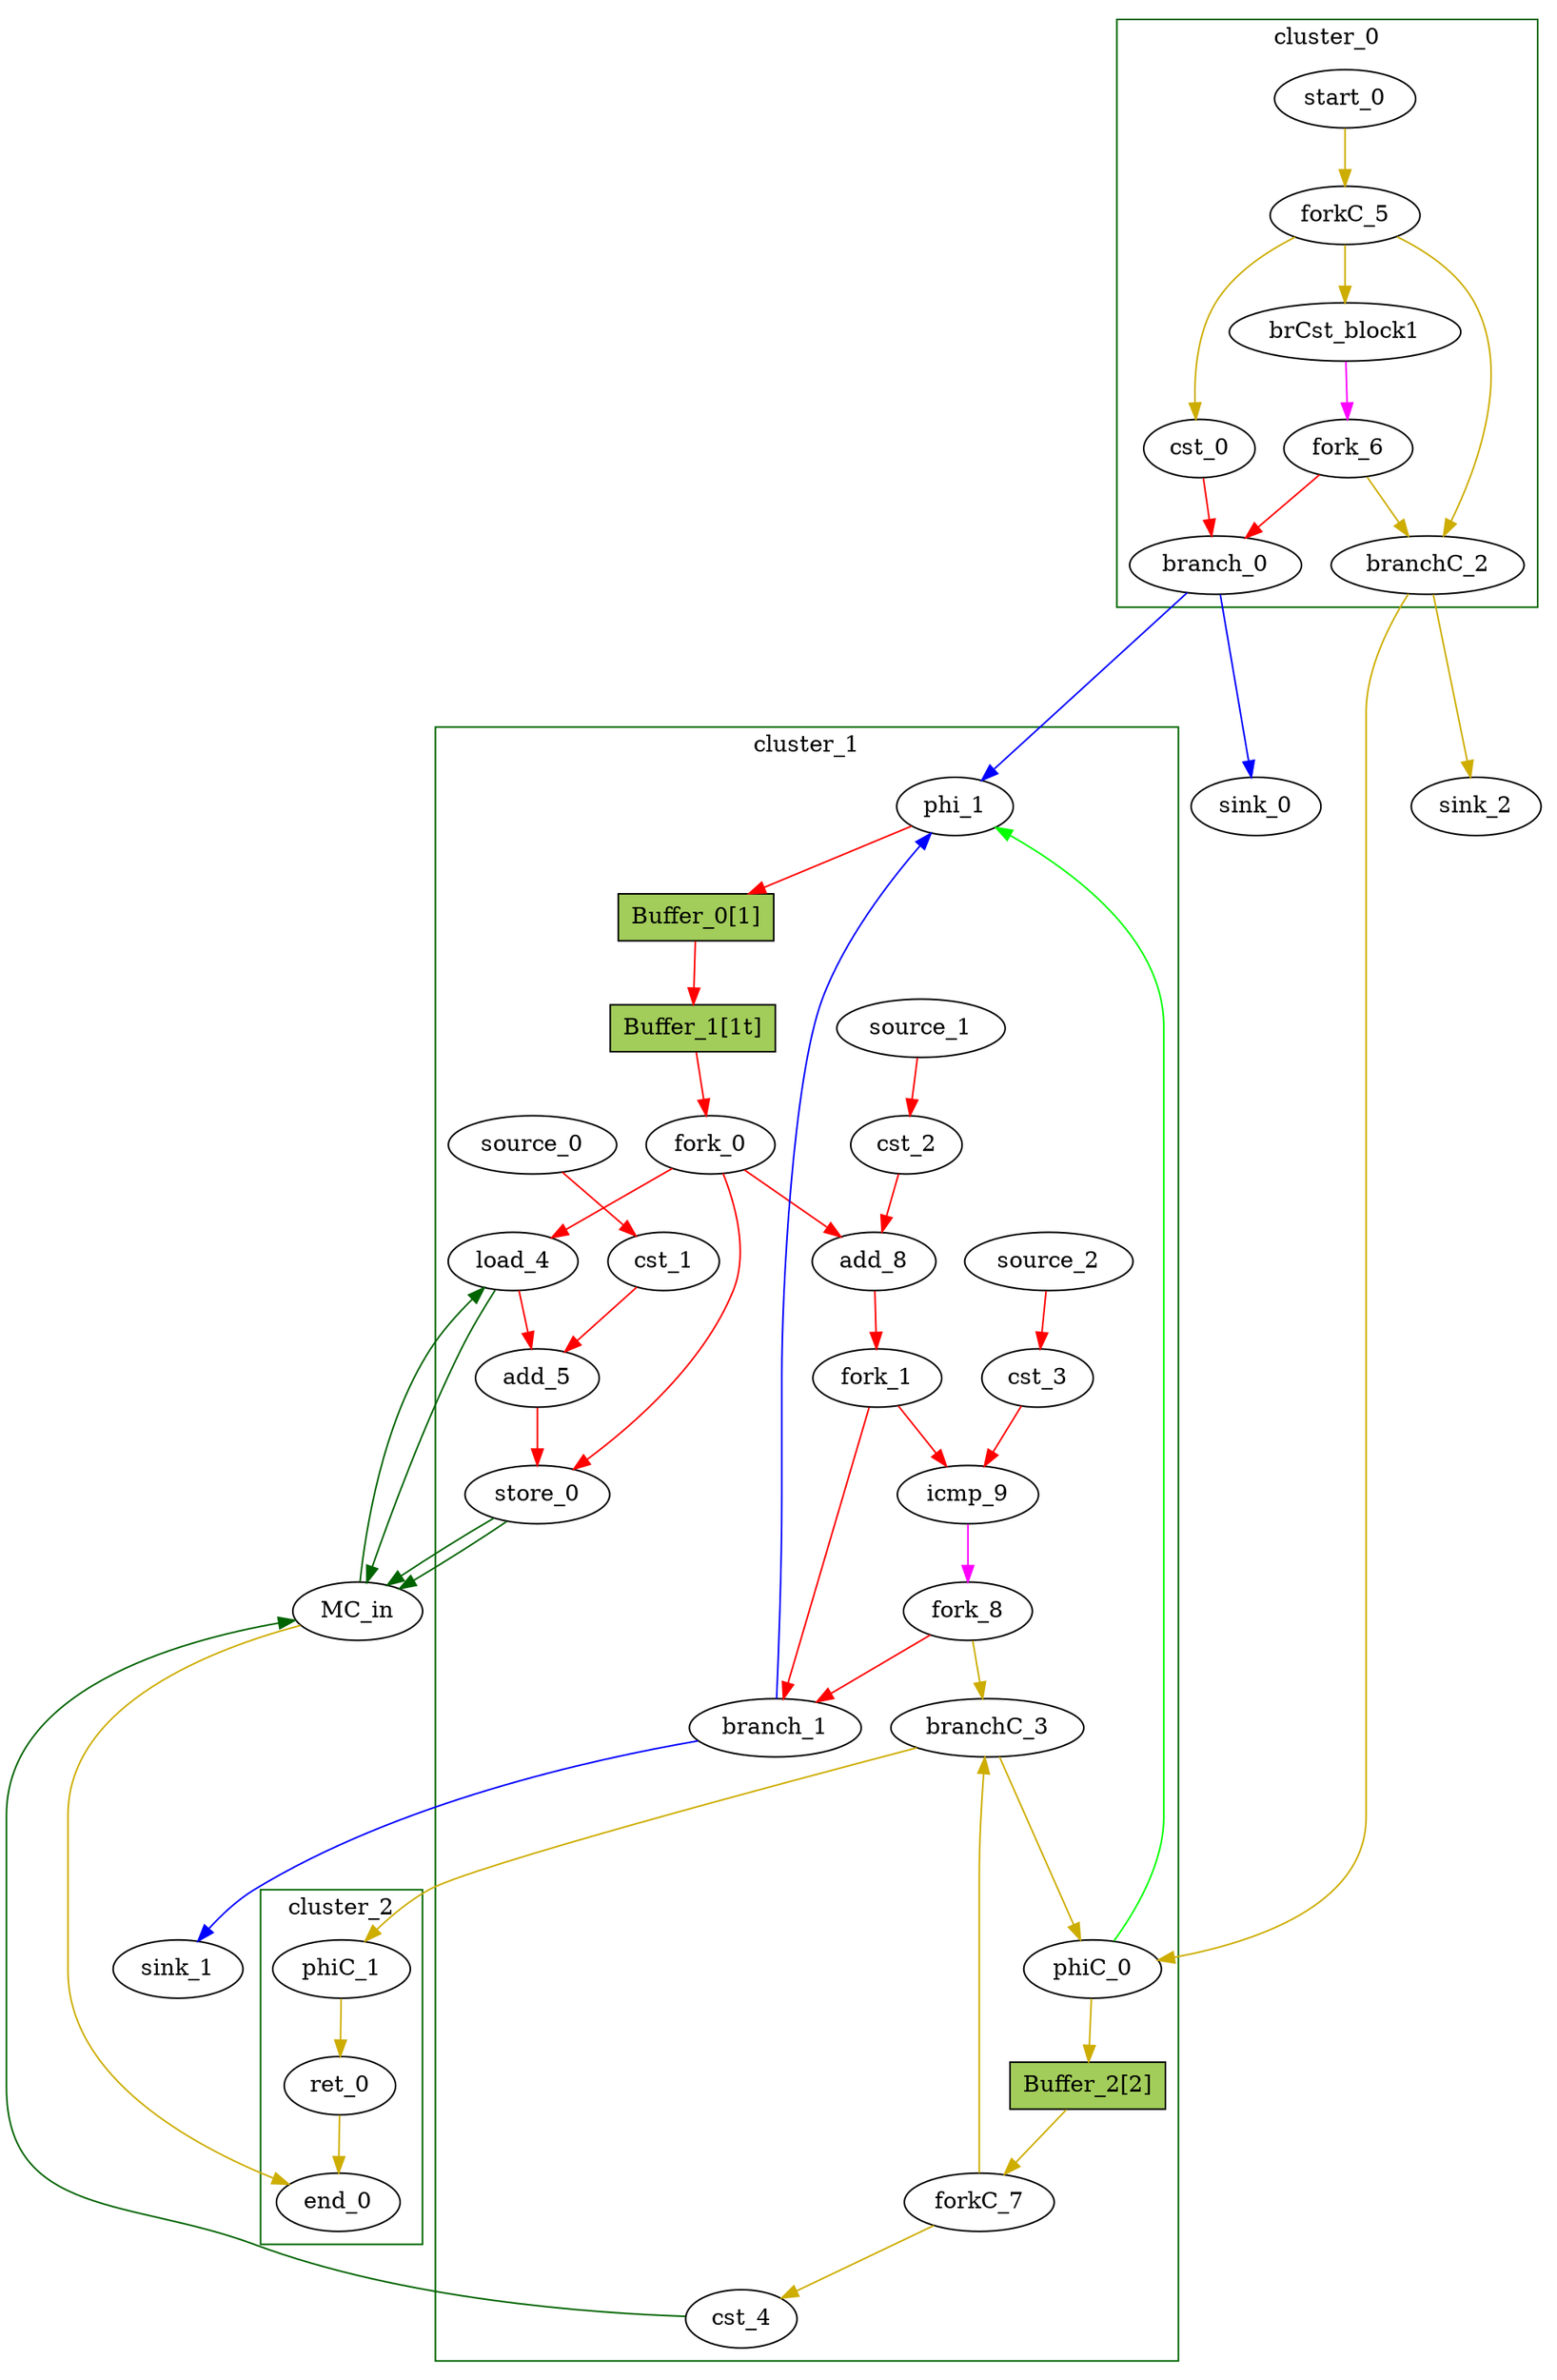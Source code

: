 Digraph G {
	splines=spline;
	subgraph cluster_cluster_0 {
	color = "darkgreen";
label = "cluster_0";
		"brCst_block1" [type="Constant", in="in1:1", out="out1:1", bbID=1, value="0x1"];
		"cst_0" [type="Constant", in="in1:1", out="out1:1", bbID=1, value="0x00000000"];
		"branch_0" [type="Branch", in="in1:1 in2?:1", out="out1+:1 out2-:1", bbID=1];
		"start_0" [type="Entry", in="in1:0", out="out1:0", bbID=1, control="true"];
		"forkC_5" [type="Fork", in="in1:0", out="out1:0 out2:0 out3:0 ", bbID=1];
		"branchC_2" [type="Branch", in="in1:0 in2?:1", out="out1+:0 out2-:0", bbID=1];
		"fork_6" [type="Fork", in="in1:1", out="out1:1 out2:1 ", bbID=1];
	}
	subgraph cluster_cluster_1 {
	color = "darkgreen";
label = "cluster_1";
		"phi_1" [type="Mux", in="in1?:1 in2:10 in3:10 ", out="out1:10", bbID=2, delay=1.397];
		"load_4" [type="Operator", in="in1:32 in2:10 ", out="out1:32 out2:10 ", bbID=2, II=1, delay=1.412, latency=2, op="mc_load_op", portId=0];
		"cst_1" [type="Constant", in="in1:32", out="out1:32", bbID=2, value="0xFFFFFFFF"];
		"add_5" [type="Operator", in="in1:32 in2:32 ", out="out1:32 ", bbID=2, II=1, delay=2.287, latency=0, op="add_op"];
		"store_0" [type="Operator", in="in1:32 in2:10 ", out="out1:32 out2:10 ", bbID=2, II=1, delay=0.672, latency=0, op="mc_store_op", portId=0];
		"cst_2" [type="Constant", in="in1:1", out="out1:1", bbID=2, value="0x00000001"];
		"add_8" [type="Operator", in="in1:10 in2:10 ", out="out1:10 ", bbID=2, II=1, delay=2.287, latency=0, op="add_op"];
		"cst_3" [type="Constant", in="in1:10", out="out1:10", bbID=2, value="0x000003E9"];
		"icmp_9" [type="Operator", in="in1:10 in2:10 ", out="out1:1 ", bbID=2, II=1, delay=1.907, latency=0, op="icmp_ult_op"];
		"fork_0" [type="Fork", in="in1:10", out="out1:10 out2:10 out3:10 ", bbID=2];
		"fork_1" [type="Fork", in="in1:10", out="out1:10 out2:10 ", bbID=2];
		"branch_1" [type="Branch", in="in1:10 in2?:1", out="out1+:10 out2-:10", bbID=2];
		"cst_4" [type="Constant", in="in1:1", out="out1:1", bbID=2, value="0x00000001"];
		"phiC_0" [type="CntrlMerge", in="in1:0 in2:0 ", out="out1:0 out2?:1", bbID=2, delay=0.0];
		"forkC_7" [type="Fork", in="in1:0", out="out1:0 out2:0 ", bbID=2];
		"branchC_3" [type="Branch", in="in1:0 in2?:1", out="out1+:0 out2-:0", bbID=2];
		"fork_8" [type="Fork", in="in1:1", out="out1:1 out2:1 ", bbID=2];
		"source_0" [type="Source", out="out1:32", bbID=2];
		"source_1" [type="Source", out="out1:1", bbID=2];
		"source_2" [type="Source", out="out1:10", bbID=2];
		"Buffer_0" [type="Buffer", in="in1:32", out="out1:32", bbID=3, fillcolor="darkolivegreen3", height=0.4, label="Buffer_0[1]", shape="box", slots=1, style="filled", transparent="false"];
		"Buffer_1" [type="Buffer", in="in1:32", out="out1:32", bbID=3, fillcolor="darkolivegreen3", height=0.4, label="Buffer_1[1t]", shape="box", slots=1, style="filled", transparent="true"];
		"Buffer_2" [type="Buffer", in="in1:32", out="out1:32", bbID=3, fillcolor="darkolivegreen3", height=0.4, label="Buffer_2[2]", shape="box", slots=2, style="filled", transparent="false"];
	}
	subgraph cluster_cluster_2 {
	color = "darkgreen";
label = "cluster_2";
		"ret_0" [type="Operator", in="in1:0 ", out="out1:0 ", bbID=3, II=1, delay=0.0, latency=0, op="ret_op"];
		"end_0" [type="Exit", in="in1:0*e in2:0 ", out="out1:0", bbID=0];
		"phiC_1" [type="Merge", in="in1:0 ", out="out1:0", bbID=3, delay=0.0];
	}
		"MC_in" [type="MC", in="in1:32*c0 in2:10*l0a in3:10*s0a in4:32*s0d ", out="out1:32*l0d out2:0*e ", bbID=0, bbcount=1, ldcount=1, memory="in", stcount=1];
		"sink_0" [type="Sink", in="in1:1", bbID=0];
		"sink_1" [type="Sink", in="in1:10", bbID=0];
		"sink_2" [type="Sink", in="in1:0", bbID=0];
		"brCst_block1" -> "fork_6" [color = "magenta", from = "out1", to = "in1"];
		"cst_0" -> "branch_0" [color = "red", from = "out1", to = "in1"];
		"phi_1" -> "Buffer_0" [color = "red", from = "out1", to = "in1"];
		"load_4" -> "add_5" [color = "red", from = "out1", to = "in1"];
		"load_4" -> "MC_in" [color = "darkgreen", mem_address = "true", from = "out2", to = "in2"];
		"cst_1" -> "add_5" [color = "red", from = "out1", to = "in2"];
		"add_5" -> "store_0" [color = "red", from = "out1", to = "in1"];
		"store_0" -> "MC_in" [color = "darkgreen", mem_address = "true", from = "out2", to = "in3"];
		"store_0" -> "MC_in" [color = "darkgreen", mem_address = "false", from = "out1", to = "in4"];
		"cst_2" -> "add_8" [color = "red", from = "out1", to = "in2"];
		"add_8" -> "fork_1" [color = "red", from = "out1", to = "in1"];
		"cst_3" -> "icmp_9" [color = "red", from = "out1", to = "in2"];
		"icmp_9" -> "fork_8" [color = "magenta", from = "out1", to = "in1"];
		"ret_0" -> "end_0" [color = "gold3", from = "out1", to = "in2"];
		"fork_0" -> "load_4" [color = "red", from = "out2", to = "in2"];
		"fork_0" -> "store_0" [color = "red", from = "out3", to = "in2"];
		"fork_0" -> "add_8" [color = "red", from = "out1", to = "in1"];
		"fork_1" -> "icmp_9" [color = "red", from = "out1", to = "in1"];
		"fork_1" -> "branch_1" [color = "red", from = "out2", to = "in1"];
		"branch_0" -> "phi_1" [color = "blue", from = "out1", to = "in2", minlen = 3];
		"branch_0" -> "sink_0" [color = "blue", from = "out2", to = "in1", minlen = 3];
		"branch_1" -> "phi_1" [color = "blue", from = "out1", to = "in3", minlen = 3];
		"branch_1" -> "sink_1" [color = "blue", from = "out2", to = "in1", minlen = 3];
		"MC_in" -> "load_4" [color = "darkgreen", mem_address = "false", from = "out1", to = "in1"];
		"MC_in" -> "end_0" [color = "gold3", from = "out2", to = "in1"];
		"cst_4" -> "MC_in" [color = "darkgreen", from = "out1", to = "in1"];
		"start_0" -> "forkC_5" [color = "gold3", from = "out1", to = "in1"];
		"forkC_5" -> "brCst_block1" [color = "gold3", from = "out3", to = "in1"];
		"forkC_5" -> "cst_0" [color = "gold3", from = "out1", to = "in1"];
		"forkC_5" -> "branchC_2" [color = "gold3", from = "out2", to = "in1"];
		"branchC_2" -> "phiC_0" [color = "gold3", from = "out1", to = "in1", minlen = 3];
		"branchC_2" -> "sink_2" [color = "gold3", from = "out2", to = "in1", minlen = 3];
		"fork_6" -> "branch_0" [color = "red", from = "out1", to = "in2"];
		"fork_6" -> "branchC_2" [color = "gold3", from = "out2", to = "in2"];
		"phiC_0" -> "phi_1" [color = "green", from = "out2", to = "in1"];
		"phiC_0" -> "Buffer_2" [color = "gold3", from = "out1", to = "in1"];
		"forkC_7" -> "cst_4" [color = "gold3", from = "out1", to = "in1"];
		"forkC_7" -> "branchC_3" [color = "gold3", from = "out2", to = "in1"];
		"branchC_3" -> "phiC_0" [color = "gold3", from = "out1", to = "in2", minlen = 3];
		"branchC_3" -> "phiC_1" [color = "gold3", from = "out2", to = "in1", minlen = 3];
		"fork_8" -> "branch_1" [color = "red", from = "out1", to = "in2"];
		"fork_8" -> "branchC_3" [color = "gold3", from = "out2", to = "in2"];
		"phiC_1" -> "ret_0" [color = "gold3", from = "out1", to = "in1"];
		"source_0" -> "cst_1" [color = "red", from = "out1", to = "in1"];
		"source_1" -> "cst_2" [color = "red", from = "out1", to = "in1"];
		"source_2" -> "cst_3" [color = "red", from = "out1", to = "in1"];
		"Buffer_0" -> "Buffer_1" [color = "red", from = "out1", to = "in1"];
		"Buffer_1" -> "fork_0" [color = "red", from = "out1", to = "in1"];
		"Buffer_2" -> "forkC_7" [color = "gold3", from = "out1", to = "in1"];
}
